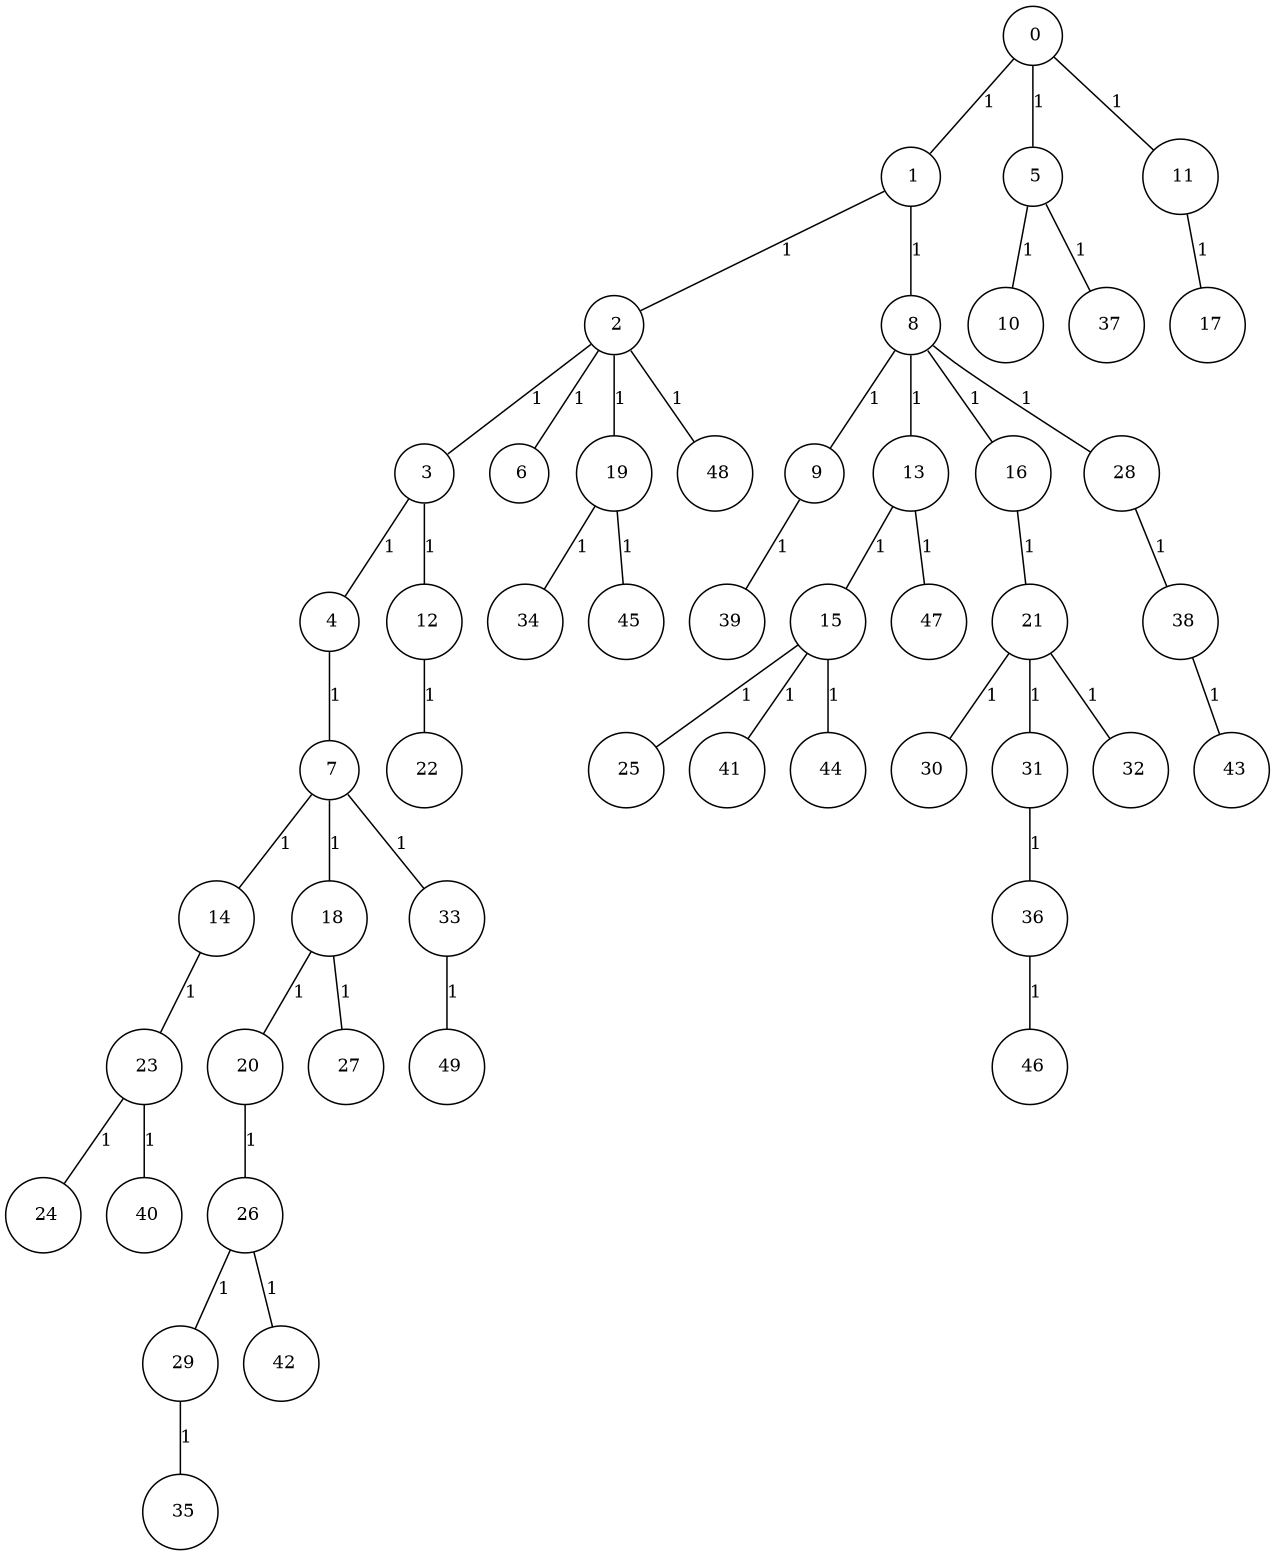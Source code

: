 graph G {
size="8.5,11;"
ratio = "expand;"
fixedsize="true;"
overlap="scale;"
node[shape=circle,width=.12,hight=.12,fontsize=12]
edge[fontsize=12]

0[label=" 0" color=black, pos="2.1571392,0.82895731!"];
1[label=" 1" color=black, pos="0.90417003,2.3945213!"];
2[label=" 2" color=black, pos="0.868924,0.73895938!"];
3[label=" 3" color=black, pos="0.23311889,0.55144293!"];
4[label=" 4" color=black, pos="1.4944069,2.9391292!"];
5[label=" 5" color=black, pos="2.8141387,2.6572009!"];
6[label=" 6" color=black, pos="1.9358517,0.87430938!"];
7[label=" 7" color=black, pos="0.63777097,2.7754215!"];
8[label=" 8" color=black, pos="1.2627846,1.4705642!"];
9[label=" 9" color=black, pos="1.7954904,0.87302134!"];
10[label=" 10" color=black, pos="1.4124826,1.596899!"];
11[label=" 11" color=black, pos="1.5385565,1.5790215!"];
12[label=" 12" color=black, pos="2.7009103,0.83260909!"];
13[label=" 13" color=black, pos="1.1126479,2.510349!"];
14[label=" 14" color=black, pos="2.8143514,0.63765637!"];
15[label=" 15" color=black, pos="1.143982,1.2470325!"];
16[label=" 16" color=black, pos="1.0174566,0.57372118!"];
17[label=" 17" color=black, pos="1.5826823,2.4773614!"];
18[label=" 18" color=black, pos="1.0587232,0.64076633!"];
19[label=" 19" color=black, pos="0.22260237,2.6302432!"];
20[label=" 20" color=black, pos="2.7379385,1.4385618!"];
21[label=" 21" color=black, pos="0.95266225,1.8990861!"];
22[label=" 22" color=black, pos="0.33356923,1.2191361!"];
23[label=" 23" color=black, pos="1.9498203,0.88431781!"];
24[label=" 24" color=black, pos="2.1837653,1.7802239!"];
25[label=" 25" color=black, pos="0.90478151,1.7616124!"];
26[label=" 26" color=black, pos="1.3318458,1.5607845!"];
27[label=" 27" color=black, pos="1.6221666,1.4779609!"];
28[label=" 28" color=black, pos="1.6538799,2.2106916!"];
29[label=" 29" color=black, pos="1.8654335,0.37355584!"];
30[label=" 30" color=black, pos="2.6465202,2.676554!"];
31[label=" 31" color=black, pos="1.0588605,1.5636174!"];
32[label=" 32" color=black, pos="2.0189108,2.0090734!"];
33[label=" 33" color=black, pos="2.6014267,1.887197!"];
34[label=" 34" color=black, pos="1.1730647,0.4877207!"];
35[label=" 35" color=black, pos="1.6390092,1.1553364!"];
36[label=" 36" color=black, pos="0.88220426,0.89943128!"];
37[label=" 37" color=black, pos="0.47580563,1.9466405!"];
38[label=" 38" color=black, pos="0.86567902,0.71866632!"];
39[label=" 39" color=black, pos="1.1840662,1.1671654!"];
40[label=" 40" color=black, pos="0.62612514,1.1266692!"];
41[label=" 41" color=black, pos="1.9469247,2.1608244!"];
42[label=" 42" color=black, pos="0.46184778,0.91522059!"];
43[label=" 43" color=black, pos="2.6142267,0.39374609!"];
44[label=" 44" color=black, pos="0.43658491,1.2440687!"];
45[label=" 45" color=black, pos="2.5661645,1.0347164!"];
46[label=" 46" color=black, pos="1.8139037,2.356383!"];
47[label=" 47" color=black, pos="2.0356664,1.2009469!"];
48[label=" 48" color=black, pos="0.69978716,0.88934346!"];
49[label=" 49" color=black, pos="0.34148237,2.7667011!"];
0--1[label="1"]
0--5[label="1"]
0--11[label="1"]
1--2[label="1"]
1--8[label="1"]
2--3[label="1"]
2--6[label="1"]
2--19[label="1"]
2--48[label="1"]
3--4[label="1"]
3--12[label="1"]
4--7[label="1"]
5--10[label="1"]
5--37[label="1"]
7--14[label="1"]
7--18[label="1"]
7--33[label="1"]
8--9[label="1"]
8--13[label="1"]
8--16[label="1"]
8--28[label="1"]
9--39[label="1"]
11--17[label="1"]
12--22[label="1"]
13--15[label="1"]
13--47[label="1"]
14--23[label="1"]
15--25[label="1"]
15--41[label="1"]
15--44[label="1"]
16--21[label="1"]
18--20[label="1"]
18--27[label="1"]
19--34[label="1"]
19--45[label="1"]
20--26[label="1"]
21--30[label="1"]
21--31[label="1"]
21--32[label="1"]
23--24[label="1"]
23--40[label="1"]
26--29[label="1"]
26--42[label="1"]
28--38[label="1"]
29--35[label="1"]
31--36[label="1"]
33--49[label="1"]
36--46[label="1"]
38--43[label="1"]

}
